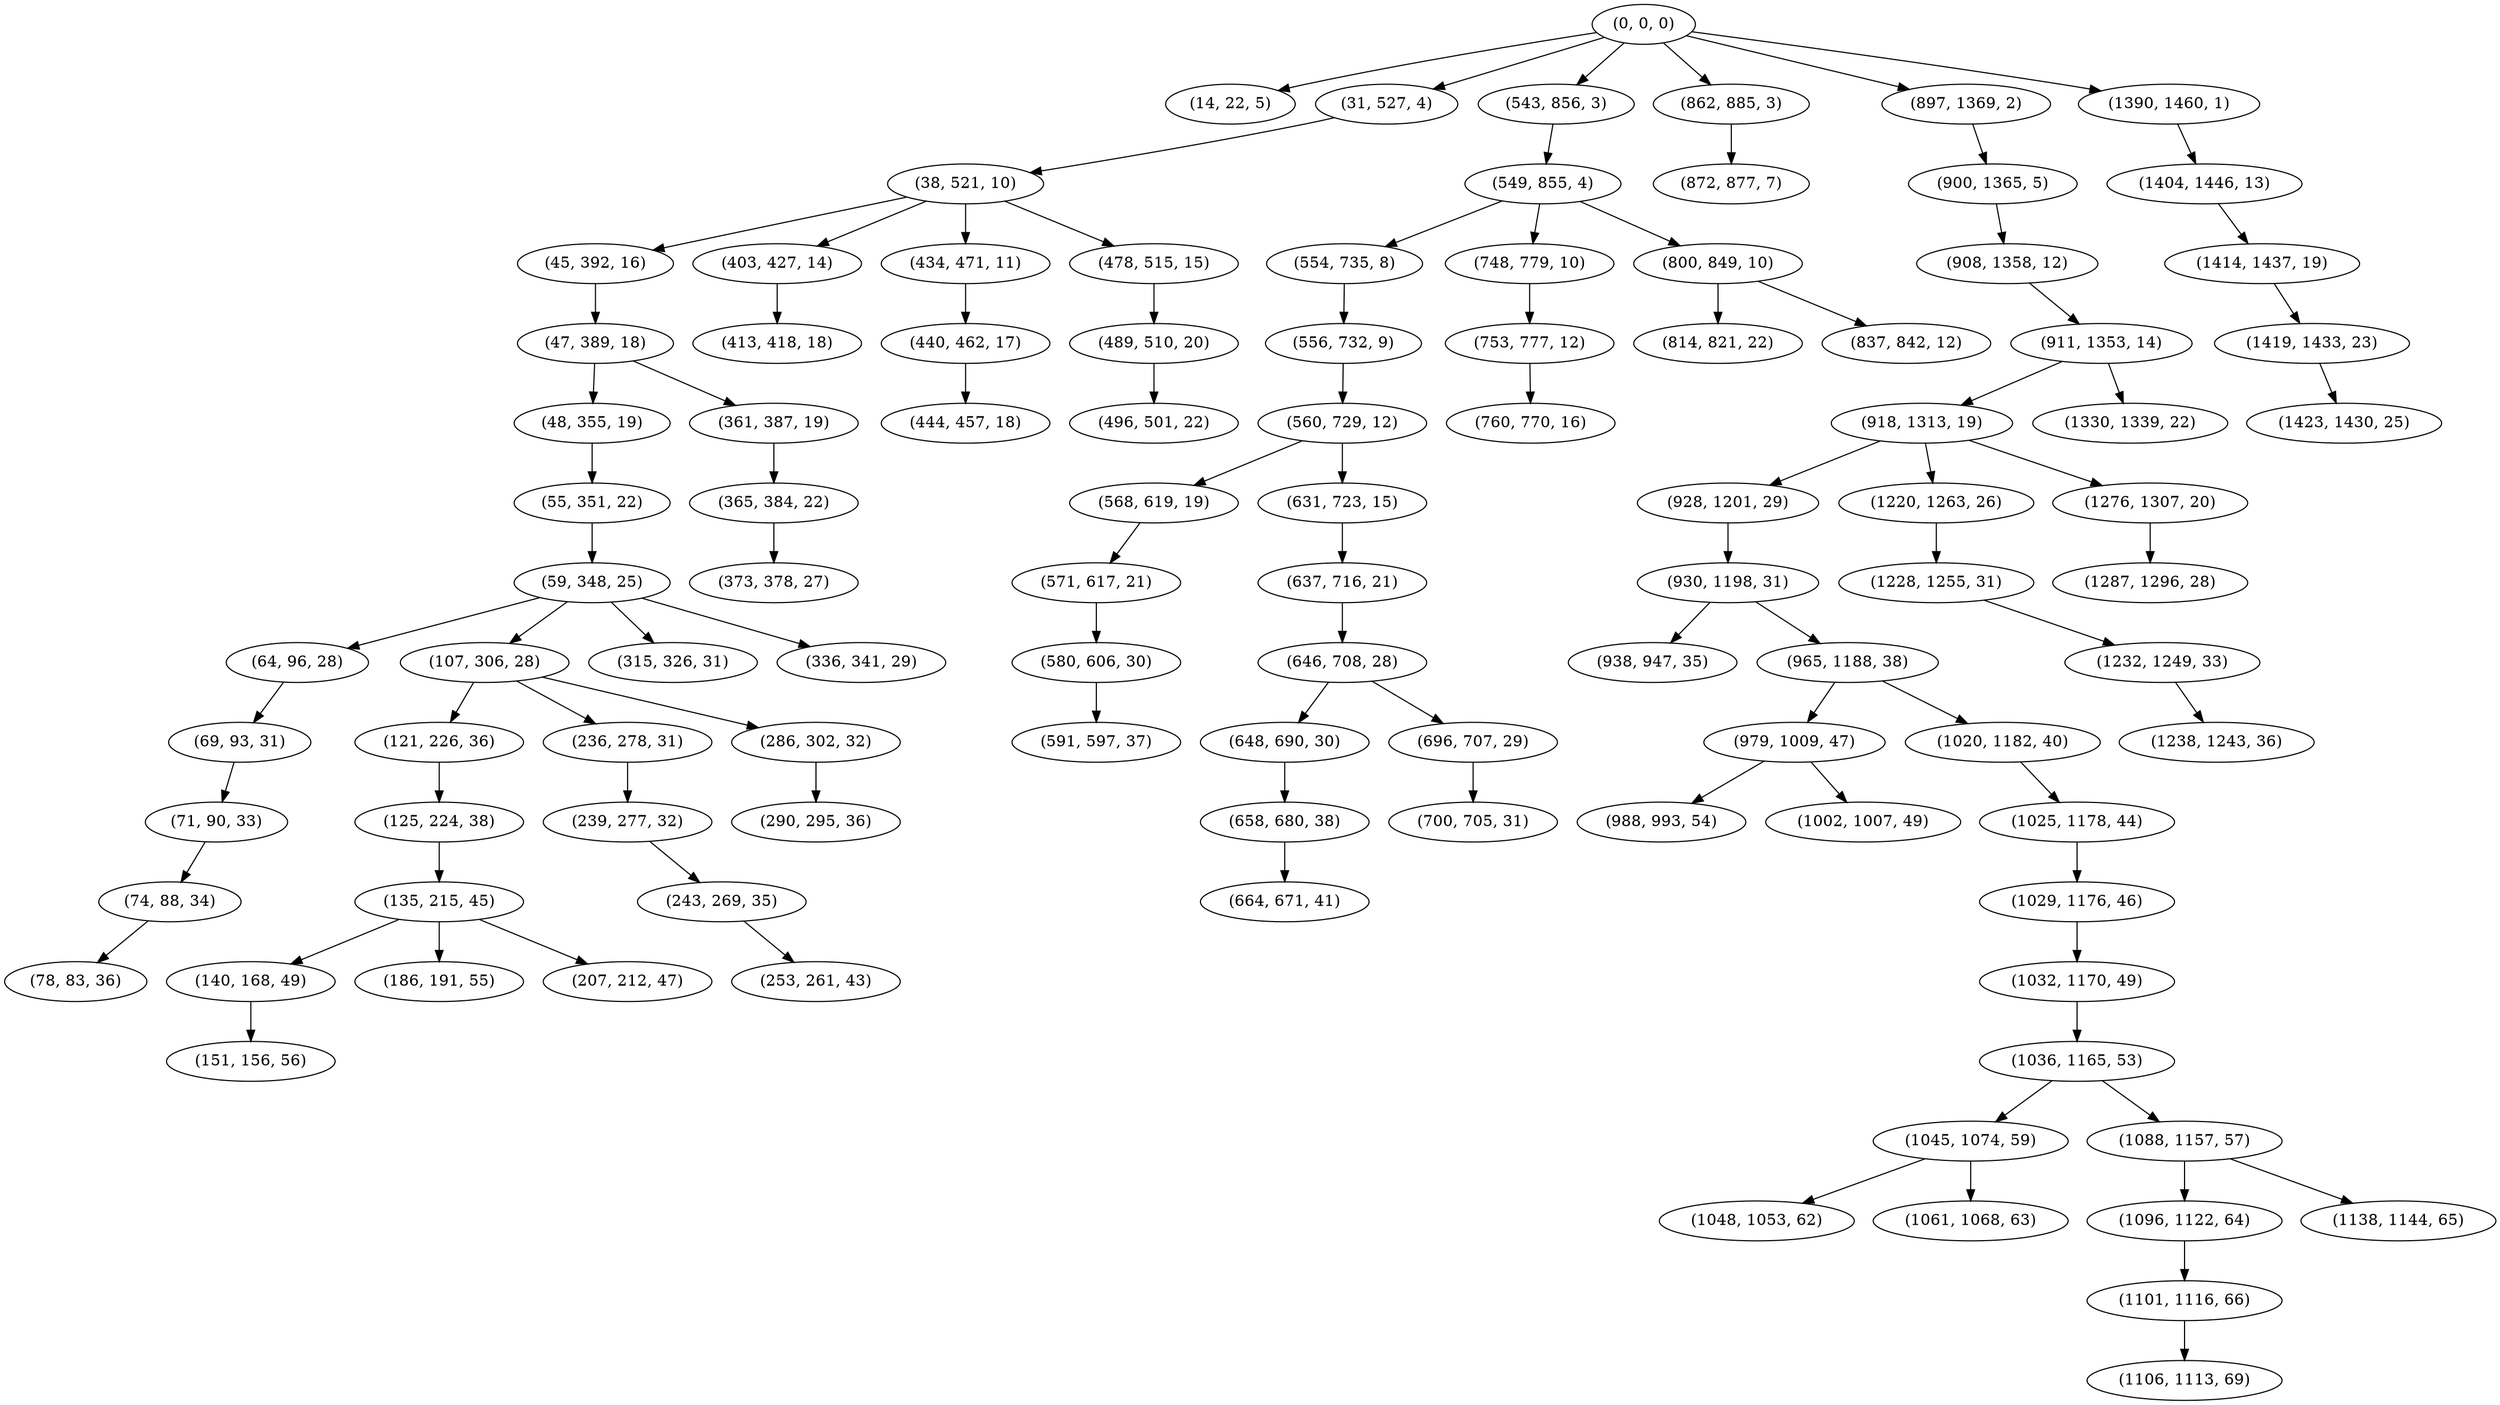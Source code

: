 digraph tree {
    "(0, 0, 0)";
    "(14, 22, 5)";
    "(31, 527, 4)";
    "(38, 521, 10)";
    "(45, 392, 16)";
    "(47, 389, 18)";
    "(48, 355, 19)";
    "(55, 351, 22)";
    "(59, 348, 25)";
    "(64, 96, 28)";
    "(69, 93, 31)";
    "(71, 90, 33)";
    "(74, 88, 34)";
    "(78, 83, 36)";
    "(107, 306, 28)";
    "(121, 226, 36)";
    "(125, 224, 38)";
    "(135, 215, 45)";
    "(140, 168, 49)";
    "(151, 156, 56)";
    "(186, 191, 55)";
    "(207, 212, 47)";
    "(236, 278, 31)";
    "(239, 277, 32)";
    "(243, 269, 35)";
    "(253, 261, 43)";
    "(286, 302, 32)";
    "(290, 295, 36)";
    "(315, 326, 31)";
    "(336, 341, 29)";
    "(361, 387, 19)";
    "(365, 384, 22)";
    "(373, 378, 27)";
    "(403, 427, 14)";
    "(413, 418, 18)";
    "(434, 471, 11)";
    "(440, 462, 17)";
    "(444, 457, 18)";
    "(478, 515, 15)";
    "(489, 510, 20)";
    "(496, 501, 22)";
    "(543, 856, 3)";
    "(549, 855, 4)";
    "(554, 735, 8)";
    "(556, 732, 9)";
    "(560, 729, 12)";
    "(568, 619, 19)";
    "(571, 617, 21)";
    "(580, 606, 30)";
    "(591, 597, 37)";
    "(631, 723, 15)";
    "(637, 716, 21)";
    "(646, 708, 28)";
    "(648, 690, 30)";
    "(658, 680, 38)";
    "(664, 671, 41)";
    "(696, 707, 29)";
    "(700, 705, 31)";
    "(748, 779, 10)";
    "(753, 777, 12)";
    "(760, 770, 16)";
    "(800, 849, 10)";
    "(814, 821, 22)";
    "(837, 842, 12)";
    "(862, 885, 3)";
    "(872, 877, 7)";
    "(897, 1369, 2)";
    "(900, 1365, 5)";
    "(908, 1358, 12)";
    "(911, 1353, 14)";
    "(918, 1313, 19)";
    "(928, 1201, 29)";
    "(930, 1198, 31)";
    "(938, 947, 35)";
    "(965, 1188, 38)";
    "(979, 1009, 47)";
    "(988, 993, 54)";
    "(1002, 1007, 49)";
    "(1020, 1182, 40)";
    "(1025, 1178, 44)";
    "(1029, 1176, 46)";
    "(1032, 1170, 49)";
    "(1036, 1165, 53)";
    "(1045, 1074, 59)";
    "(1048, 1053, 62)";
    "(1061, 1068, 63)";
    "(1088, 1157, 57)";
    "(1096, 1122, 64)";
    "(1101, 1116, 66)";
    "(1106, 1113, 69)";
    "(1138, 1144, 65)";
    "(1220, 1263, 26)";
    "(1228, 1255, 31)";
    "(1232, 1249, 33)";
    "(1238, 1243, 36)";
    "(1276, 1307, 20)";
    "(1287, 1296, 28)";
    "(1330, 1339, 22)";
    "(1390, 1460, 1)";
    "(1404, 1446, 13)";
    "(1414, 1437, 19)";
    "(1419, 1433, 23)";
    "(1423, 1430, 25)";
    "(0, 0, 0)" -> "(14, 22, 5)";
    "(0, 0, 0)" -> "(31, 527, 4)";
    "(0, 0, 0)" -> "(543, 856, 3)";
    "(0, 0, 0)" -> "(862, 885, 3)";
    "(0, 0, 0)" -> "(897, 1369, 2)";
    "(0, 0, 0)" -> "(1390, 1460, 1)";
    "(31, 527, 4)" -> "(38, 521, 10)";
    "(38, 521, 10)" -> "(45, 392, 16)";
    "(38, 521, 10)" -> "(403, 427, 14)";
    "(38, 521, 10)" -> "(434, 471, 11)";
    "(38, 521, 10)" -> "(478, 515, 15)";
    "(45, 392, 16)" -> "(47, 389, 18)";
    "(47, 389, 18)" -> "(48, 355, 19)";
    "(47, 389, 18)" -> "(361, 387, 19)";
    "(48, 355, 19)" -> "(55, 351, 22)";
    "(55, 351, 22)" -> "(59, 348, 25)";
    "(59, 348, 25)" -> "(64, 96, 28)";
    "(59, 348, 25)" -> "(107, 306, 28)";
    "(59, 348, 25)" -> "(315, 326, 31)";
    "(59, 348, 25)" -> "(336, 341, 29)";
    "(64, 96, 28)" -> "(69, 93, 31)";
    "(69, 93, 31)" -> "(71, 90, 33)";
    "(71, 90, 33)" -> "(74, 88, 34)";
    "(74, 88, 34)" -> "(78, 83, 36)";
    "(107, 306, 28)" -> "(121, 226, 36)";
    "(107, 306, 28)" -> "(236, 278, 31)";
    "(107, 306, 28)" -> "(286, 302, 32)";
    "(121, 226, 36)" -> "(125, 224, 38)";
    "(125, 224, 38)" -> "(135, 215, 45)";
    "(135, 215, 45)" -> "(140, 168, 49)";
    "(135, 215, 45)" -> "(186, 191, 55)";
    "(135, 215, 45)" -> "(207, 212, 47)";
    "(140, 168, 49)" -> "(151, 156, 56)";
    "(236, 278, 31)" -> "(239, 277, 32)";
    "(239, 277, 32)" -> "(243, 269, 35)";
    "(243, 269, 35)" -> "(253, 261, 43)";
    "(286, 302, 32)" -> "(290, 295, 36)";
    "(361, 387, 19)" -> "(365, 384, 22)";
    "(365, 384, 22)" -> "(373, 378, 27)";
    "(403, 427, 14)" -> "(413, 418, 18)";
    "(434, 471, 11)" -> "(440, 462, 17)";
    "(440, 462, 17)" -> "(444, 457, 18)";
    "(478, 515, 15)" -> "(489, 510, 20)";
    "(489, 510, 20)" -> "(496, 501, 22)";
    "(543, 856, 3)" -> "(549, 855, 4)";
    "(549, 855, 4)" -> "(554, 735, 8)";
    "(549, 855, 4)" -> "(748, 779, 10)";
    "(549, 855, 4)" -> "(800, 849, 10)";
    "(554, 735, 8)" -> "(556, 732, 9)";
    "(556, 732, 9)" -> "(560, 729, 12)";
    "(560, 729, 12)" -> "(568, 619, 19)";
    "(560, 729, 12)" -> "(631, 723, 15)";
    "(568, 619, 19)" -> "(571, 617, 21)";
    "(571, 617, 21)" -> "(580, 606, 30)";
    "(580, 606, 30)" -> "(591, 597, 37)";
    "(631, 723, 15)" -> "(637, 716, 21)";
    "(637, 716, 21)" -> "(646, 708, 28)";
    "(646, 708, 28)" -> "(648, 690, 30)";
    "(646, 708, 28)" -> "(696, 707, 29)";
    "(648, 690, 30)" -> "(658, 680, 38)";
    "(658, 680, 38)" -> "(664, 671, 41)";
    "(696, 707, 29)" -> "(700, 705, 31)";
    "(748, 779, 10)" -> "(753, 777, 12)";
    "(753, 777, 12)" -> "(760, 770, 16)";
    "(800, 849, 10)" -> "(814, 821, 22)";
    "(800, 849, 10)" -> "(837, 842, 12)";
    "(862, 885, 3)" -> "(872, 877, 7)";
    "(897, 1369, 2)" -> "(900, 1365, 5)";
    "(900, 1365, 5)" -> "(908, 1358, 12)";
    "(908, 1358, 12)" -> "(911, 1353, 14)";
    "(911, 1353, 14)" -> "(918, 1313, 19)";
    "(911, 1353, 14)" -> "(1330, 1339, 22)";
    "(918, 1313, 19)" -> "(928, 1201, 29)";
    "(918, 1313, 19)" -> "(1220, 1263, 26)";
    "(918, 1313, 19)" -> "(1276, 1307, 20)";
    "(928, 1201, 29)" -> "(930, 1198, 31)";
    "(930, 1198, 31)" -> "(938, 947, 35)";
    "(930, 1198, 31)" -> "(965, 1188, 38)";
    "(965, 1188, 38)" -> "(979, 1009, 47)";
    "(965, 1188, 38)" -> "(1020, 1182, 40)";
    "(979, 1009, 47)" -> "(988, 993, 54)";
    "(979, 1009, 47)" -> "(1002, 1007, 49)";
    "(1020, 1182, 40)" -> "(1025, 1178, 44)";
    "(1025, 1178, 44)" -> "(1029, 1176, 46)";
    "(1029, 1176, 46)" -> "(1032, 1170, 49)";
    "(1032, 1170, 49)" -> "(1036, 1165, 53)";
    "(1036, 1165, 53)" -> "(1045, 1074, 59)";
    "(1036, 1165, 53)" -> "(1088, 1157, 57)";
    "(1045, 1074, 59)" -> "(1048, 1053, 62)";
    "(1045, 1074, 59)" -> "(1061, 1068, 63)";
    "(1088, 1157, 57)" -> "(1096, 1122, 64)";
    "(1088, 1157, 57)" -> "(1138, 1144, 65)";
    "(1096, 1122, 64)" -> "(1101, 1116, 66)";
    "(1101, 1116, 66)" -> "(1106, 1113, 69)";
    "(1220, 1263, 26)" -> "(1228, 1255, 31)";
    "(1228, 1255, 31)" -> "(1232, 1249, 33)";
    "(1232, 1249, 33)" -> "(1238, 1243, 36)";
    "(1276, 1307, 20)" -> "(1287, 1296, 28)";
    "(1390, 1460, 1)" -> "(1404, 1446, 13)";
    "(1404, 1446, 13)" -> "(1414, 1437, 19)";
    "(1414, 1437, 19)" -> "(1419, 1433, 23)";
    "(1419, 1433, 23)" -> "(1423, 1430, 25)";
}

